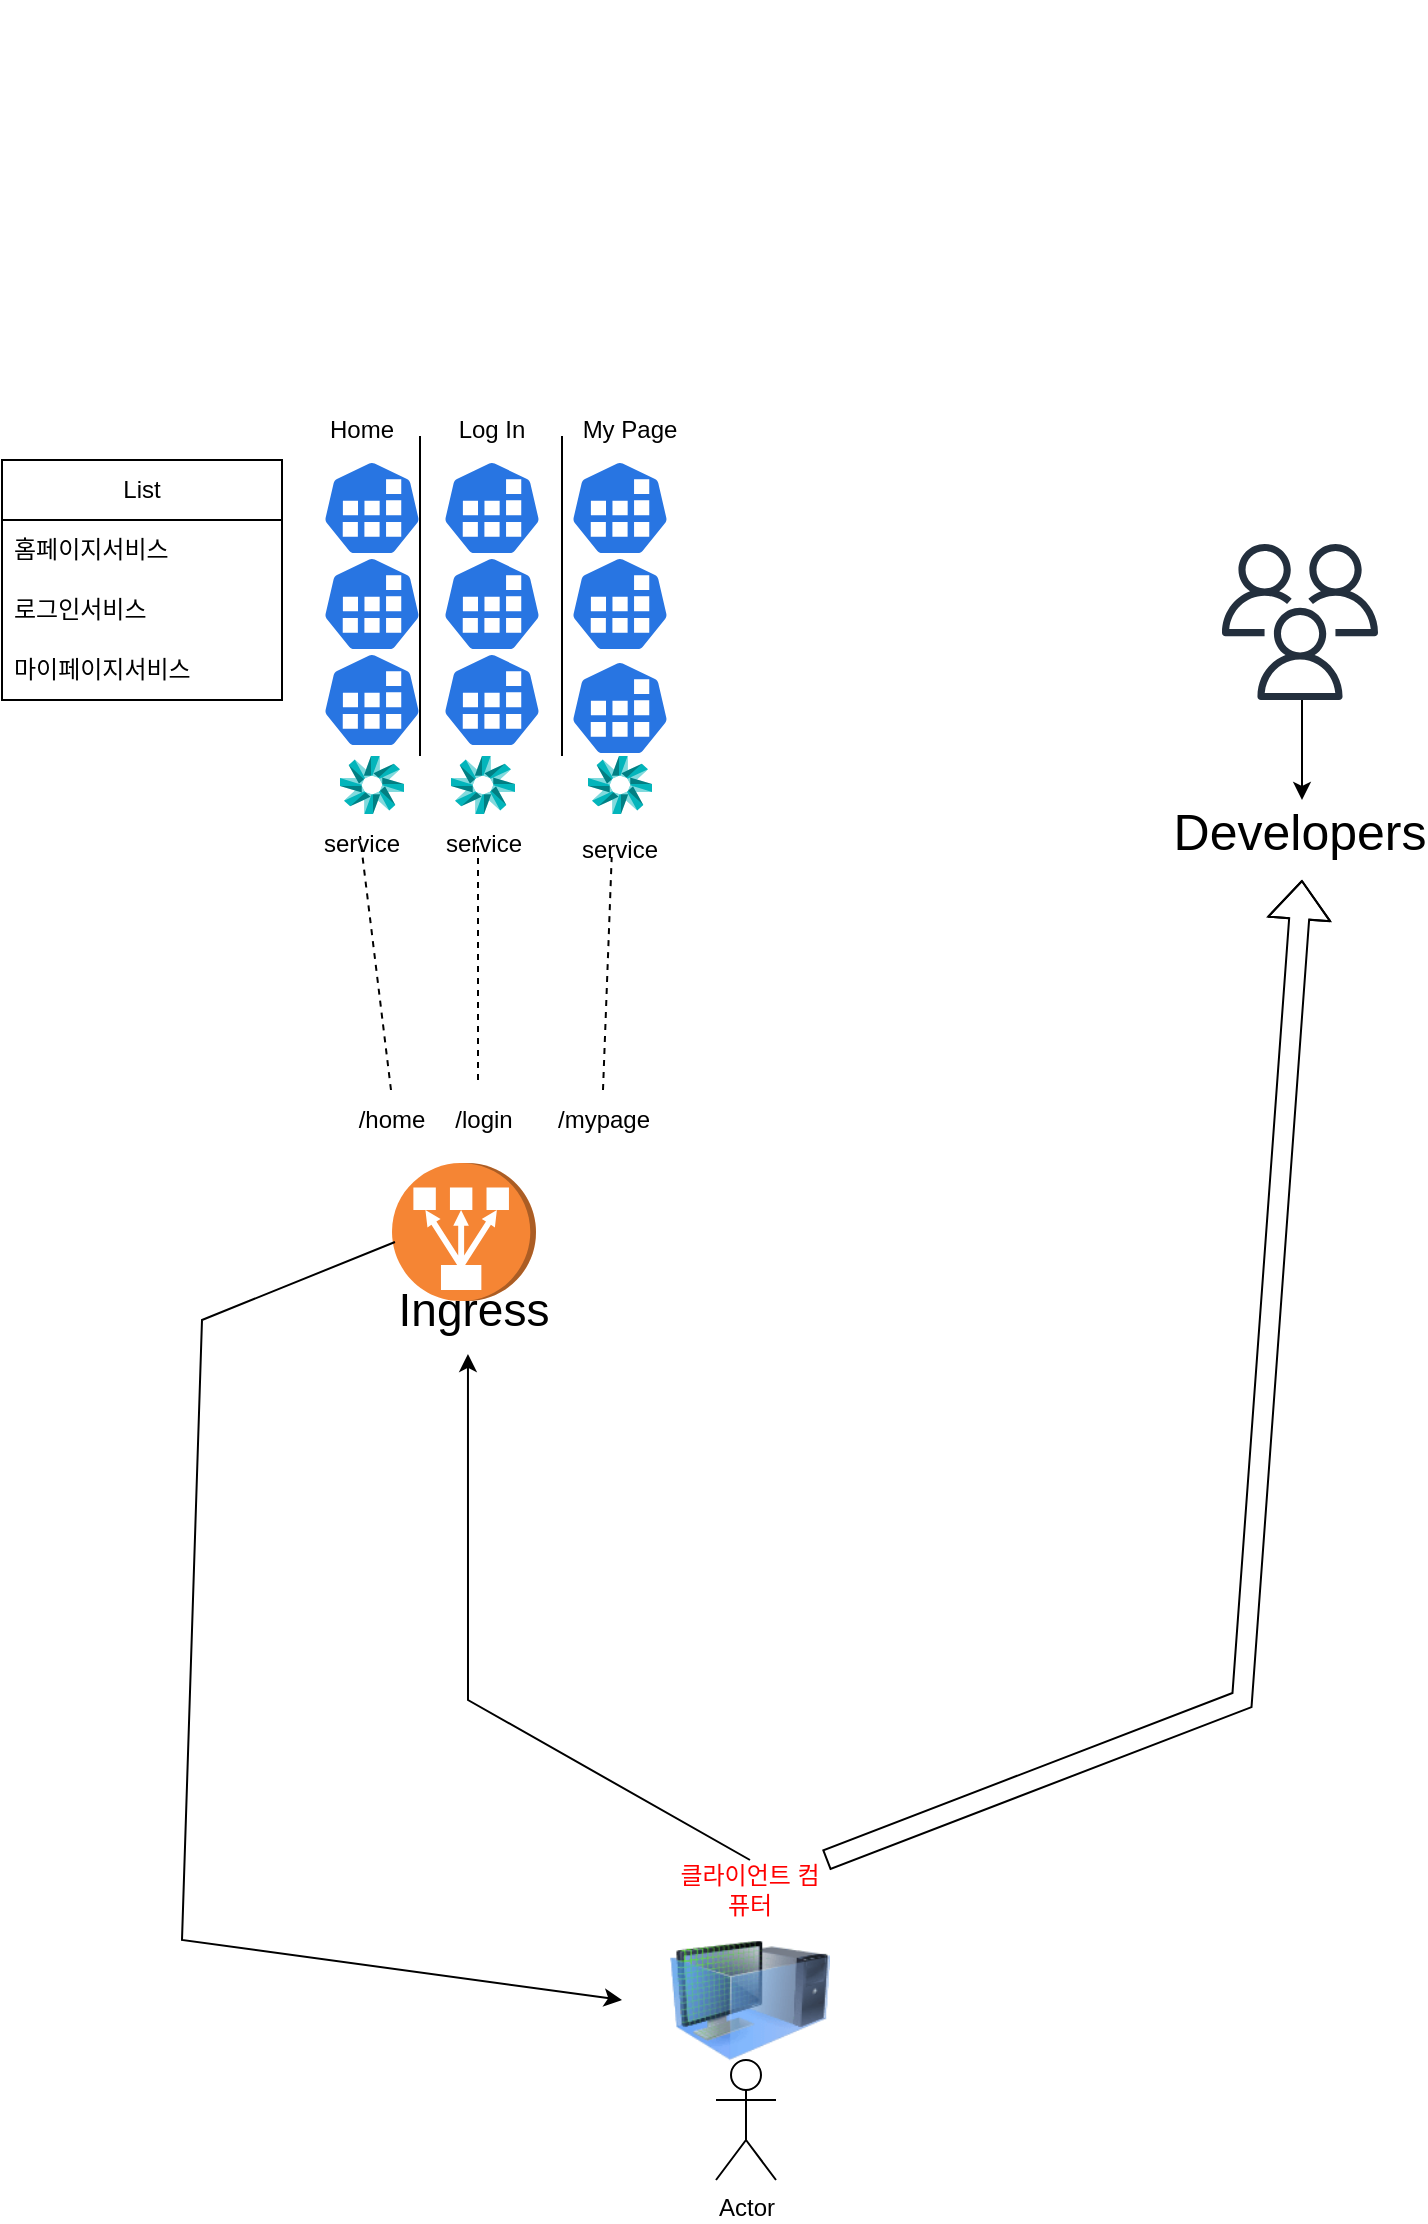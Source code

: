 <mxfile version="21.6.8" type="github">
  <diagram name="페이지-1" id="f0ir8w2nrktKFJeY04kn">
    <mxGraphModel dx="1434" dy="782" grid="1" gridSize="10" guides="1" tooltips="1" connect="1" arrows="1" fold="1" page="1" pageScale="1" pageWidth="827" pageHeight="1169" math="0" shadow="0">
      <root>
        <mxCell id="0" />
        <mxCell id="1" parent="0" />
        <mxCell id="G6NgeWgVLQZU7YXBvvDK-1" value="Actor" style="shape=umlActor;verticalLabelPosition=bottom;verticalAlign=top;html=1;outlineConnect=0;" vertex="1" parent="1">
          <mxGeometry x="397" y="1070" width="30" height="60" as="geometry" />
        </mxCell>
        <mxCell id="G6NgeWgVLQZU7YXBvvDK-2" value="" style="image;html=1;image=img/lib/clip_art/computers/Virtual_Machine_128x128.png" vertex="1" parent="1">
          <mxGeometry x="374" y="1000" width="80" height="80" as="geometry" />
        </mxCell>
        <mxCell id="G6NgeWgVLQZU7YXBvvDK-4" value="클라이언트 컴퓨터" style="text;html=1;strokeColor=none;fillColor=none;align=center;verticalAlign=middle;whiteSpace=wrap;rounded=0;fontColor=#FF0000;" vertex="1" parent="1">
          <mxGeometry x="376" y="970" width="76" height="30" as="geometry" />
        </mxCell>
        <mxCell id="G6NgeWgVLQZU7YXBvvDK-5" value="" style="shape=image;html=1;verticalAlign=top;verticalLabelPosition=bottom;labelBackgroundColor=#ffffff;imageAspect=0;aspect=fixed;image=https://cdn1.iconfinder.com/data/icons/ionicons-fill-vol-2/512/logo-docker-128.png" vertex="1" parent="1">
          <mxGeometry x="50" y="40" width="128" height="128" as="geometry" />
        </mxCell>
        <mxCell id="G6NgeWgVLQZU7YXBvvDK-6" value="" style="sketch=0;html=1;dashed=0;whitespace=wrap;fillColor=#2875E2;strokeColor=#ffffff;points=[[0.005,0.63,0],[0.1,0.2,0],[0.9,0.2,0],[0.5,0,0],[0.995,0.63,0],[0.72,0.99,0],[0.5,1,0],[0.28,0.99,0]];verticalLabelPosition=bottom;align=center;verticalAlign=top;shape=mxgraph.kubernetes.icon;prIcon=job" vertex="1" parent="1">
          <mxGeometry x="200" y="270" width="50" height="48" as="geometry" />
        </mxCell>
        <mxCell id="G6NgeWgVLQZU7YXBvvDK-7" value="" style="sketch=0;html=1;dashed=0;whitespace=wrap;fillColor=#2875E2;strokeColor=#ffffff;points=[[0.005,0.63,0],[0.1,0.2,0],[0.9,0.2,0],[0.5,0,0],[0.995,0.63,0],[0.72,0.99,0],[0.5,1,0],[0.28,0.99,0]];verticalLabelPosition=bottom;align=center;verticalAlign=top;shape=mxgraph.kubernetes.icon;prIcon=job" vertex="1" parent="1">
          <mxGeometry x="324" y="370" width="50" height="48" as="geometry" />
        </mxCell>
        <mxCell id="G6NgeWgVLQZU7YXBvvDK-8" value="" style="sketch=0;html=1;dashed=0;whitespace=wrap;fillColor=#2875E2;strokeColor=#ffffff;points=[[0.005,0.63,0],[0.1,0.2,0],[0.9,0.2,0],[0.5,0,0],[0.995,0.63,0],[0.72,0.99,0],[0.5,1,0],[0.28,0.99,0]];verticalLabelPosition=bottom;align=center;verticalAlign=top;shape=mxgraph.kubernetes.icon;prIcon=job" vertex="1" parent="1">
          <mxGeometry x="324" y="318" width="50" height="48" as="geometry" />
        </mxCell>
        <mxCell id="G6NgeWgVLQZU7YXBvvDK-9" value="" style="sketch=0;html=1;dashed=0;whitespace=wrap;fillColor=#2875E2;strokeColor=#ffffff;points=[[0.005,0.63,0],[0.1,0.2,0],[0.9,0.2,0],[0.5,0,0],[0.995,0.63,0],[0.72,0.99,0],[0.5,1,0],[0.28,0.99,0]];verticalLabelPosition=bottom;align=center;verticalAlign=top;shape=mxgraph.kubernetes.icon;prIcon=job" vertex="1" parent="1">
          <mxGeometry x="324" y="270" width="50" height="48" as="geometry" />
        </mxCell>
        <mxCell id="G6NgeWgVLQZU7YXBvvDK-10" value="" style="sketch=0;html=1;dashed=0;whitespace=wrap;fillColor=#2875E2;strokeColor=#ffffff;points=[[0.005,0.63,0],[0.1,0.2,0],[0.9,0.2,0],[0.5,0,0],[0.995,0.63,0],[0.72,0.99,0],[0.5,1,0],[0.28,0.99,0]];verticalLabelPosition=bottom;align=center;verticalAlign=top;shape=mxgraph.kubernetes.icon;prIcon=job" vertex="1" parent="1">
          <mxGeometry x="260" y="366" width="50" height="48" as="geometry" />
        </mxCell>
        <mxCell id="G6NgeWgVLQZU7YXBvvDK-11" value="" style="sketch=0;html=1;dashed=0;whitespace=wrap;fillColor=#2875E2;strokeColor=#ffffff;points=[[0.005,0.63,0],[0.1,0.2,0],[0.9,0.2,0],[0.5,0,0],[0.995,0.63,0],[0.72,0.99,0],[0.5,1,0],[0.28,0.99,0]];verticalLabelPosition=bottom;align=center;verticalAlign=top;shape=mxgraph.kubernetes.icon;prIcon=job" vertex="1" parent="1">
          <mxGeometry x="260" y="318" width="50" height="48" as="geometry" />
        </mxCell>
        <mxCell id="G6NgeWgVLQZU7YXBvvDK-12" value="" style="sketch=0;html=1;dashed=0;whitespace=wrap;fillColor=#2875E2;strokeColor=#ffffff;points=[[0.005,0.63,0],[0.1,0.2,0],[0.9,0.2,0],[0.5,0,0],[0.995,0.63,0],[0.72,0.99,0],[0.5,1,0],[0.28,0.99,0]];verticalLabelPosition=bottom;align=center;verticalAlign=top;shape=mxgraph.kubernetes.icon;prIcon=job" vertex="1" parent="1">
          <mxGeometry x="260" y="270" width="50" height="48" as="geometry" />
        </mxCell>
        <mxCell id="G6NgeWgVLQZU7YXBvvDK-13" value="" style="sketch=0;html=1;dashed=0;whitespace=wrap;fillColor=#2875E2;strokeColor=#ffffff;points=[[0.005,0.63,0],[0.1,0.2,0],[0.9,0.2,0],[0.5,0,0],[0.995,0.63,0],[0.72,0.99,0],[0.5,1,0],[0.28,0.99,0]];verticalLabelPosition=bottom;align=center;verticalAlign=top;shape=mxgraph.kubernetes.icon;prIcon=job" vertex="1" parent="1">
          <mxGeometry x="200" y="366" width="50" height="48" as="geometry" />
        </mxCell>
        <mxCell id="G6NgeWgVLQZU7YXBvvDK-14" value="" style="sketch=0;html=1;dashed=0;whitespace=wrap;fillColor=#2875E2;strokeColor=#ffffff;points=[[0.005,0.63,0],[0.1,0.2,0],[0.9,0.2,0],[0.5,0,0],[0.995,0.63,0],[0.72,0.99,0],[0.5,1,0],[0.28,0.99,0]];verticalLabelPosition=bottom;align=center;verticalAlign=top;shape=mxgraph.kubernetes.icon;prIcon=job" vertex="1" parent="1">
          <mxGeometry x="200" y="318" width="50" height="48" as="geometry" />
        </mxCell>
        <mxCell id="G6NgeWgVLQZU7YXBvvDK-15" value="" style="endArrow=none;html=1;rounded=0;" edge="1" parent="1">
          <mxGeometry width="50" height="50" relative="1" as="geometry">
            <mxPoint x="249" y="418" as="sourcePoint" />
            <mxPoint x="249" y="258" as="targetPoint" />
          </mxGeometry>
        </mxCell>
        <mxCell id="G6NgeWgVLQZU7YXBvvDK-16" value="" style="endArrow=none;html=1;rounded=0;" edge="1" parent="1">
          <mxGeometry width="50" height="50" relative="1" as="geometry">
            <mxPoint x="320" y="418" as="sourcePoint" />
            <mxPoint x="320" y="258" as="targetPoint" />
          </mxGeometry>
        </mxCell>
        <mxCell id="G6NgeWgVLQZU7YXBvvDK-17" value="List" style="swimlane;fontStyle=0;childLayout=stackLayout;horizontal=1;startSize=30;horizontalStack=0;resizeParent=1;resizeParentMax=0;resizeLast=0;collapsible=1;marginBottom=0;whiteSpace=wrap;html=1;" vertex="1" parent="1">
          <mxGeometry x="40" y="270" width="140" height="120" as="geometry" />
        </mxCell>
        <mxCell id="G6NgeWgVLQZU7YXBvvDK-18" value="홈페이지서비스" style="text;strokeColor=none;fillColor=none;align=left;verticalAlign=middle;spacingLeft=4;spacingRight=4;overflow=hidden;points=[[0,0.5],[1,0.5]];portConstraint=eastwest;rotatable=0;whiteSpace=wrap;html=1;" vertex="1" parent="G6NgeWgVLQZU7YXBvvDK-17">
          <mxGeometry y="30" width="140" height="30" as="geometry" />
        </mxCell>
        <mxCell id="G6NgeWgVLQZU7YXBvvDK-19" value="로그인서비스" style="text;strokeColor=none;fillColor=none;align=left;verticalAlign=middle;spacingLeft=4;spacingRight=4;overflow=hidden;points=[[0,0.5],[1,0.5]];portConstraint=eastwest;rotatable=0;whiteSpace=wrap;html=1;" vertex="1" parent="G6NgeWgVLQZU7YXBvvDK-17">
          <mxGeometry y="60" width="140" height="30" as="geometry" />
        </mxCell>
        <mxCell id="G6NgeWgVLQZU7YXBvvDK-20" value="마이페이지서비스" style="text;strokeColor=none;fillColor=none;align=left;verticalAlign=middle;spacingLeft=4;spacingRight=4;overflow=hidden;points=[[0,0.5],[1,0.5]];portConstraint=eastwest;rotatable=0;whiteSpace=wrap;html=1;" vertex="1" parent="G6NgeWgVLQZU7YXBvvDK-17">
          <mxGeometry y="90" width="140" height="30" as="geometry" />
        </mxCell>
        <mxCell id="G6NgeWgVLQZU7YXBvvDK-21" value="Log In" style="text;html=1;strokeColor=none;fillColor=none;align=center;verticalAlign=middle;whiteSpace=wrap;rounded=0;" vertex="1" parent="1">
          <mxGeometry x="255" y="240" width="60" height="30" as="geometry" />
        </mxCell>
        <mxCell id="G6NgeWgVLQZU7YXBvvDK-22" value="Home" style="text;html=1;strokeColor=none;fillColor=none;align=center;verticalAlign=middle;whiteSpace=wrap;rounded=0;" vertex="1" parent="1">
          <mxGeometry x="190" y="240" width="60" height="30" as="geometry" />
        </mxCell>
        <mxCell id="G6NgeWgVLQZU7YXBvvDK-23" value="My Page" style="text;html=1;strokeColor=none;fillColor=none;align=center;verticalAlign=middle;whiteSpace=wrap;rounded=0;" vertex="1" parent="1">
          <mxGeometry x="324" y="240" width="60" height="30" as="geometry" />
        </mxCell>
        <mxCell id="G6NgeWgVLQZU7YXBvvDK-24" value="" style="outlineConnect=0;dashed=0;verticalLabelPosition=bottom;verticalAlign=top;align=center;html=1;shape=mxgraph.aws3.classic_load_balancer;fillColor=#F58534;gradientColor=none;rotation=-90;" vertex="1" parent="1">
          <mxGeometry x="236.5" y="620" width="69" height="72" as="geometry" />
        </mxCell>
        <mxCell id="G6NgeWgVLQZU7YXBvvDK-25" value="Ingress" style="text;html=1;strokeColor=none;fillColor=none;align=center;verticalAlign=middle;whiteSpace=wrap;rounded=0;fontSize=23;" vertex="1" parent="1">
          <mxGeometry x="245.5" y="680" width="60" height="30" as="geometry" />
        </mxCell>
        <mxCell id="G6NgeWgVLQZU7YXBvvDK-26" value="" style="outlineConnect=0;dashed=0;verticalLabelPosition=bottom;verticalAlign=top;align=center;html=1;shape=mxgraph.aws3.chime;fillColor=#03B5BB;gradientColor=none;" vertex="1" parent="1">
          <mxGeometry x="209" y="418" width="32" height="29" as="geometry" />
        </mxCell>
        <mxCell id="G6NgeWgVLQZU7YXBvvDK-27" value="" style="outlineConnect=0;dashed=0;verticalLabelPosition=bottom;verticalAlign=top;align=center;html=1;shape=mxgraph.aws3.chime;fillColor=#03B5BB;gradientColor=none;" vertex="1" parent="1">
          <mxGeometry x="264.5" y="418" width="32" height="29" as="geometry" />
        </mxCell>
        <mxCell id="G6NgeWgVLQZU7YXBvvDK-28" value="" style="outlineConnect=0;dashed=0;verticalLabelPosition=bottom;verticalAlign=top;align=center;html=1;shape=mxgraph.aws3.chime;fillColor=#03B5BB;gradientColor=none;" vertex="1" parent="1">
          <mxGeometry x="333" y="418" width="32" height="29" as="geometry" />
        </mxCell>
        <mxCell id="G6NgeWgVLQZU7YXBvvDK-31" value="service" style="text;html=1;strokeColor=none;fillColor=none;align=center;verticalAlign=middle;whiteSpace=wrap;rounded=0;" vertex="1" parent="1">
          <mxGeometry x="319" y="450" width="60" height="30" as="geometry" />
        </mxCell>
        <mxCell id="G6NgeWgVLQZU7YXBvvDK-32" value="service" style="text;html=1;strokeColor=none;fillColor=none;align=center;verticalAlign=middle;whiteSpace=wrap;rounded=0;" vertex="1" parent="1">
          <mxGeometry x="250.5" y="447" width="60" height="30" as="geometry" />
        </mxCell>
        <mxCell id="G6NgeWgVLQZU7YXBvvDK-33" value="service" style="text;html=1;strokeColor=none;fillColor=none;align=center;verticalAlign=middle;whiteSpace=wrap;rounded=0;" vertex="1" parent="1">
          <mxGeometry x="190" y="447" width="60" height="30" as="geometry" />
        </mxCell>
        <mxCell id="G6NgeWgVLQZU7YXBvvDK-34" value="" style="endArrow=none;dashed=1;html=1;rounded=0;exitX=0.5;exitY=0;exitDx=0;exitDy=0;" edge="1" parent="1" source="G6NgeWgVLQZU7YXBvvDK-39">
          <mxGeometry width="50" height="50" relative="1" as="geometry">
            <mxPoint x="260" y="568" as="sourcePoint" />
            <mxPoint x="219" y="458" as="targetPoint" />
          </mxGeometry>
        </mxCell>
        <mxCell id="G6NgeWgVLQZU7YXBvvDK-35" value="" style="endArrow=none;dashed=1;html=1;rounded=0;" edge="1" parent="1">
          <mxGeometry width="50" height="50" relative="1" as="geometry">
            <mxPoint x="278" y="580" as="sourcePoint" />
            <mxPoint x="278" y="458" as="targetPoint" />
          </mxGeometry>
        </mxCell>
        <mxCell id="G6NgeWgVLQZU7YXBvvDK-36" value="" style="endArrow=none;dashed=1;html=1;rounded=0;exitX=0.5;exitY=0;exitDx=0;exitDy=0;" edge="1" parent="1" source="G6NgeWgVLQZU7YXBvvDK-38">
          <mxGeometry width="50" height="50" relative="1" as="geometry">
            <mxPoint x="305.496" y="568" as="sourcePoint" />
            <mxPoint x="344.85" y="468.5" as="targetPoint" />
          </mxGeometry>
        </mxCell>
        <mxCell id="G6NgeWgVLQZU7YXBvvDK-37" value="/login" style="text;html=1;strokeColor=none;fillColor=none;align=center;verticalAlign=middle;whiteSpace=wrap;rounded=0;" vertex="1" parent="1">
          <mxGeometry x="250.5" y="585" width="60" height="30" as="geometry" />
        </mxCell>
        <mxCell id="G6NgeWgVLQZU7YXBvvDK-38" value="/mypage" style="text;html=1;strokeColor=none;fillColor=none;align=center;verticalAlign=middle;whiteSpace=wrap;rounded=0;" vertex="1" parent="1">
          <mxGeometry x="310.5" y="585" width="60" height="30" as="geometry" />
        </mxCell>
        <mxCell id="G6NgeWgVLQZU7YXBvvDK-39" value="/home" style="text;html=1;strokeColor=none;fillColor=none;align=center;verticalAlign=middle;whiteSpace=wrap;rounded=0;" vertex="1" parent="1">
          <mxGeometry x="204.5" y="585" width="60" height="30" as="geometry" />
        </mxCell>
        <mxCell id="G6NgeWgVLQZU7YXBvvDK-40" value="" style="endArrow=classic;html=1;rounded=0;entryX=0.458;entryY=1.233;entryDx=0;entryDy=0;entryPerimeter=0;exitX=0.5;exitY=0;exitDx=0;exitDy=0;" edge="1" parent="1" source="G6NgeWgVLQZU7YXBvvDK-4" target="G6NgeWgVLQZU7YXBvvDK-25">
          <mxGeometry width="50" height="50" relative="1" as="geometry">
            <mxPoint x="440" y="870" as="sourcePoint" />
            <mxPoint x="440" y="680" as="targetPoint" />
            <Array as="points">
              <mxPoint x="273" y="890" />
            </Array>
          </mxGeometry>
        </mxCell>
        <mxCell id="G6NgeWgVLQZU7YXBvvDK-43" value="" style="edgeStyle=orthogonalEdgeStyle;rounded=0;orthogonalLoop=1;jettySize=auto;html=1;" edge="1" parent="1" source="G6NgeWgVLQZU7YXBvvDK-41" target="G6NgeWgVLQZU7YXBvvDK-42">
          <mxGeometry relative="1" as="geometry">
            <Array as="points">
              <mxPoint x="690" y="430" />
              <mxPoint x="690" y="430" />
            </Array>
          </mxGeometry>
        </mxCell>
        <mxCell id="G6NgeWgVLQZU7YXBvvDK-41" value="" style="sketch=0;outlineConnect=0;fontColor=#232F3E;gradientColor=none;fillColor=#232F3D;strokeColor=none;dashed=0;verticalLabelPosition=bottom;verticalAlign=top;align=center;html=1;fontSize=12;fontStyle=0;aspect=fixed;pointerEvents=1;shape=mxgraph.aws4.users;" vertex="1" parent="1">
          <mxGeometry x="650" y="312" width="78" height="78" as="geometry" />
        </mxCell>
        <mxCell id="G6NgeWgVLQZU7YXBvvDK-42" value="Developers" style="text;html=1;strokeColor=none;fillColor=none;align=center;verticalAlign=middle;whiteSpace=wrap;rounded=0;fontSize=25;" vertex="1" parent="1">
          <mxGeometry x="659" y="440" width="60" height="30" as="geometry" />
        </mxCell>
        <mxCell id="G6NgeWgVLQZU7YXBvvDK-45" value="" style="shape=flexArrow;endArrow=classic;html=1;rounded=0;" edge="1" parent="1">
          <mxGeometry width="50" height="50" relative="1" as="geometry">
            <mxPoint x="452" y="970" as="sourcePoint" />
            <mxPoint x="690" y="480" as="targetPoint" />
            <Array as="points">
              <mxPoint x="660" y="890" />
            </Array>
          </mxGeometry>
        </mxCell>
        <mxCell id="G6NgeWgVLQZU7YXBvvDK-46" value="" style="endArrow=classic;html=1;rounded=0;" edge="1" parent="1">
          <mxGeometry width="50" height="50" relative="1" as="geometry">
            <mxPoint x="236.5" y="661" as="sourcePoint" />
            <mxPoint x="350" y="1040" as="targetPoint" />
            <Array as="points">
              <mxPoint x="140" y="700" />
              <mxPoint x="130" y="1010" />
            </Array>
          </mxGeometry>
        </mxCell>
      </root>
    </mxGraphModel>
  </diagram>
</mxfile>

